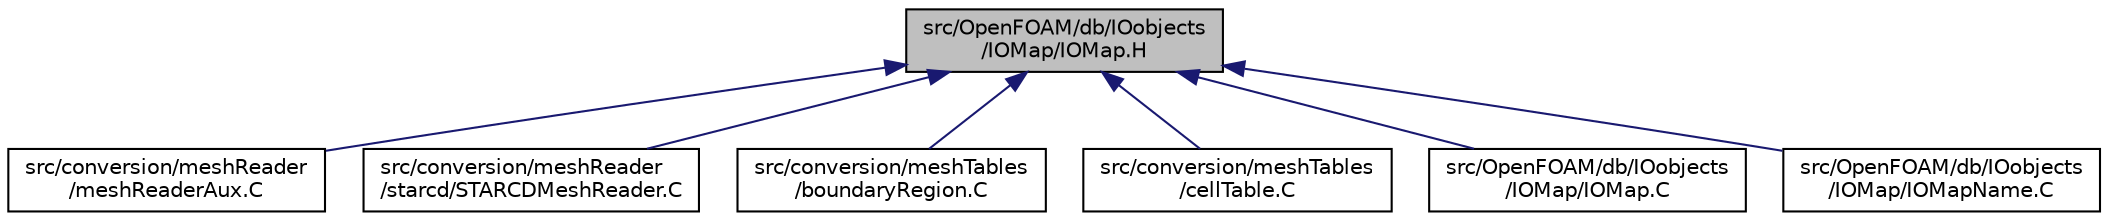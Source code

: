 digraph "src/OpenFOAM/db/IOobjects/IOMap/IOMap.H"
{
  bgcolor="transparent";
  edge [fontname="Helvetica",fontsize="10",labelfontname="Helvetica",labelfontsize="10"];
  node [fontname="Helvetica",fontsize="10",shape=record];
  Node1 [label="src/OpenFOAM/db/IOobjects\l/IOMap/IOMap.H",height=0.2,width=0.4,color="black", fillcolor="grey75", style="filled", fontcolor="black"];
  Node1 -> Node2 [dir="back",color="midnightblue",fontsize="10",style="solid",fontname="Helvetica"];
  Node2 [label="src/conversion/meshReader\l/meshReaderAux.C",height=0.2,width=0.4,color="black",URL="$a04819.html"];
  Node1 -> Node3 [dir="back",color="midnightblue",fontsize="10",style="solid",fontname="Helvetica"];
  Node3 [label="src/conversion/meshReader\l/starcd/STARCDMeshReader.C",height=0.2,width=0.4,color="black",URL="$a04820.html"];
  Node1 -> Node4 [dir="back",color="midnightblue",fontsize="10",style="solid",fontname="Helvetica"];
  Node4 [label="src/conversion/meshTables\l/boundaryRegion.C",height=0.2,width=0.4,color="black",URL="$a04822.html"];
  Node1 -> Node5 [dir="back",color="midnightblue",fontsize="10",style="solid",fontname="Helvetica"];
  Node5 [label="src/conversion/meshTables\l/cellTable.C",height=0.2,width=0.4,color="black",URL="$a04824.html"];
  Node1 -> Node6 [dir="back",color="midnightblue",fontsize="10",style="solid",fontname="Helvetica"];
  Node6 [label="src/OpenFOAM/db/IOobjects\l/IOMap/IOMap.C",height=0.2,width=0.4,color="black",URL="$a08074.html"];
  Node1 -> Node7 [dir="back",color="midnightblue",fontsize="10",style="solid",fontname="Helvetica"];
  Node7 [label="src/OpenFOAM/db/IOobjects\l/IOMap/IOMapName.C",height=0.2,width=0.4,color="black",URL="$a08076.html"];
}
